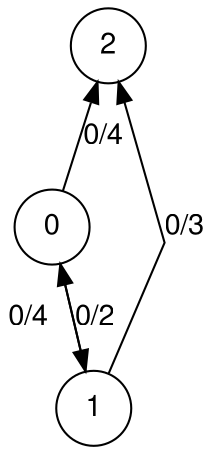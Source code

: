 digraph exported_graph {
	fontname="Helvetica,Arial,sans-serif"
	node [fontname="Helvetica,Arial,sans-serif"]
	edge [fontname="Helvetica,Arial,sans-serif"]
	rankdir = BT;
	splines = false;
	node [shape = circle];
	1 -> 0 [label = "0/4"]
	1 -> 2 [label = "0/3"]
	0 -> 2 [label = "0/4"]
	0 -> 1 [label = "0/2"]
}